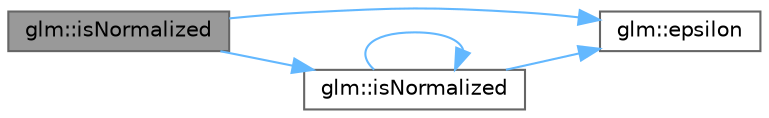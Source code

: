 digraph "glm::isNormalized"
{
 // LATEX_PDF_SIZE
  bgcolor="transparent";
  edge [fontname=Helvetica,fontsize=10,labelfontname=Helvetica,labelfontsize=10];
  node [fontname=Helvetica,fontsize=10,shape=box,height=0.2,width=0.4];
  rankdir="LR";
  Node1 [id="Node000001",label="glm::isNormalized",height=0.2,width=0.4,color="gray40", fillcolor="grey60", style="filled", fontcolor="black",tooltip=" "];
  Node1 -> Node2 [id="edge9_Node000001_Node000002",color="steelblue1",style="solid",tooltip=" "];
  Node2 [id="Node000002",label="glm::epsilon",height=0.2,width=0.4,color="grey40", fillcolor="white", style="filled",URL="$group__ext__scalar__constants.html#ga2a1e57fc5592b69cfae84174cbfc9429",tooltip="Return the epsilon constant for floating point types."];
  Node1 -> Node3 [id="edge10_Node000001_Node000003",color="steelblue1",style="solid",tooltip=" "];
  Node3 [id="Node000003",label="glm::isNormalized",height=0.2,width=0.4,color="grey40", fillcolor="white", style="filled",URL="$group__gtx__matrix__query.html#gae785af56f47ce220a1609f7f84aa077a",tooltip=" "];
  Node3 -> Node2 [id="edge11_Node000003_Node000002",color="steelblue1",style="solid",tooltip=" "];
  Node3 -> Node3 [id="edge12_Node000003_Node000003",color="steelblue1",style="solid",tooltip=" "];
}
